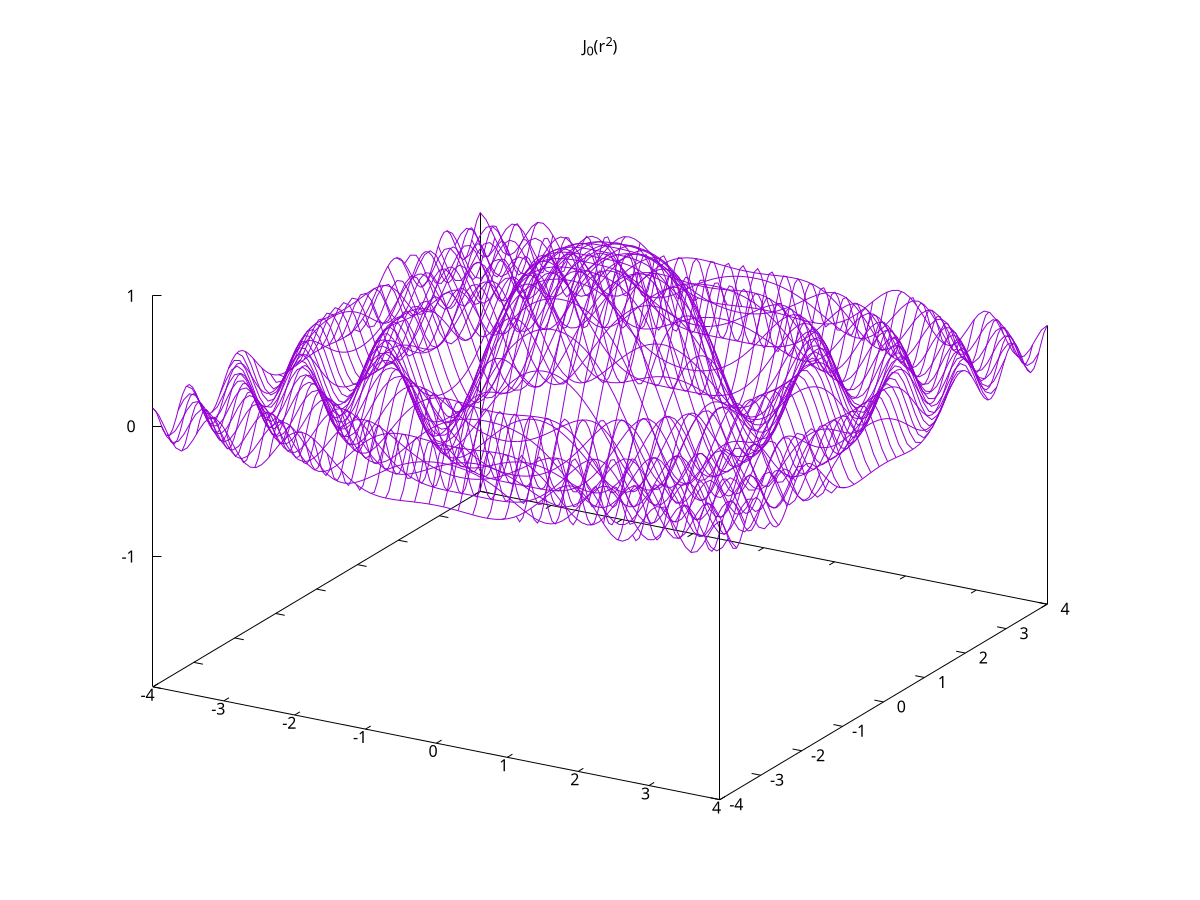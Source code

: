 set iso 40
unset key
set title "J_0(r^2)"
set xrange [-4:4]
set yrange [-4:4]
set ztics 1
splot besj0(x**2+y**2)
set view 29,53 #Done implicity by mousing.
set term pngcairo mono enhanced
set out 'bessel.png'
replot

